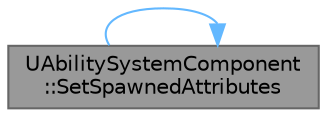 digraph "UAbilitySystemComponent::SetSpawnedAttributes"
{
 // INTERACTIVE_SVG=YES
 // LATEX_PDF_SIZE
  bgcolor="transparent";
  edge [fontname=Helvetica,fontsize=10,labelfontname=Helvetica,labelfontsize=10];
  node [fontname=Helvetica,fontsize=10,shape=box,height=0.2,width=0.4];
  rankdir="LR";
  Node1 [id="Node000001",label="UAbilitySystemComponent\l::SetSpawnedAttributes",height=0.2,width=0.4,color="gray40", fillcolor="grey60", style="filled", fontcolor="black",tooltip="Remove all current AttributeSets and register the ones in the passed array."];
  Node1 -> Node1 [id="edge1_Node000001_Node000001",color="steelblue1",style="solid",tooltip=" "];
}
